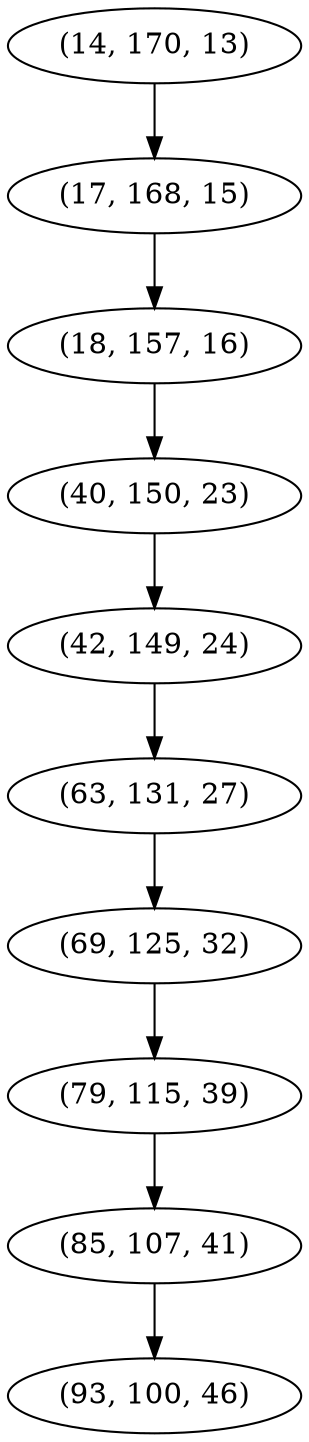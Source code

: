 digraph tree {
    "(14, 170, 13)";
    "(17, 168, 15)";
    "(18, 157, 16)";
    "(40, 150, 23)";
    "(42, 149, 24)";
    "(63, 131, 27)";
    "(69, 125, 32)";
    "(79, 115, 39)";
    "(85, 107, 41)";
    "(93, 100, 46)";
    "(14, 170, 13)" -> "(17, 168, 15)";
    "(17, 168, 15)" -> "(18, 157, 16)";
    "(18, 157, 16)" -> "(40, 150, 23)";
    "(40, 150, 23)" -> "(42, 149, 24)";
    "(42, 149, 24)" -> "(63, 131, 27)";
    "(63, 131, 27)" -> "(69, 125, 32)";
    "(69, 125, 32)" -> "(79, 115, 39)";
    "(79, 115, 39)" -> "(85, 107, 41)";
    "(85, 107, 41)" -> "(93, 100, 46)";
}
